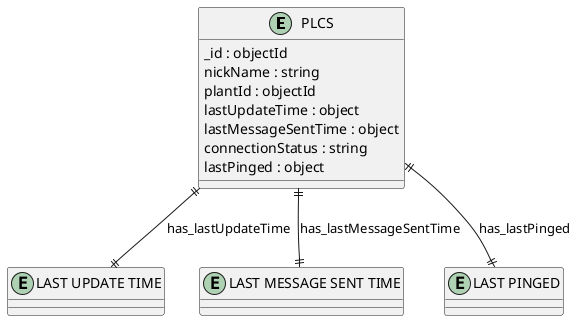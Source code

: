 @startuml PLCS_Diagram

entity "PLCS" as PLCS {
  _id : objectId
  nickName : string
  plantId : objectId
  lastUpdateTime : object
  lastMessageSentTime : object
  connectionStatus : string
  lastPinged : object
}

entity "LAST UPDATE TIME" as LAST_UPDATE_TIME {
}

entity "LAST MESSAGE SENT TIME" as LAST_MESSAGE_SENT_TIME {
}

entity "LAST PINGED" as LAST_PINGED {
}

' // Relationships
PLCS ||--|| LAST_UPDATE_TIME : has_lastUpdateTime
PLCS ||--|| LAST_MESSAGE_SENT_TIME : has_lastMessageSentTime
PLCS ||--|| LAST_PINGED : has_lastPinged
@enduml
